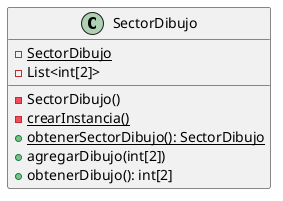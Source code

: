 @startuml

class SectorDibujo{
    - {static} SectorDibujo
    - List<int[2]>
    - SectorDibujo()
    - {static} crearInstancia()
    + {static} obtenerSectorDibujo(): SectorDibujo
    + agregarDibujo(int[2])
    + obtenerDibujo(): int[2]
}

@enduml